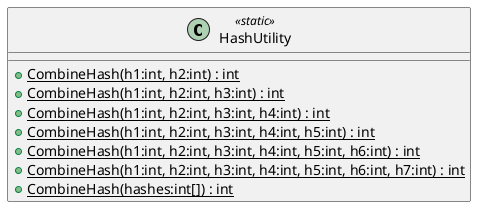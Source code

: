 @startuml
class HashUtility <<static>> {
    + {static} CombineHash(h1:int, h2:int) : int
    + {static} CombineHash(h1:int, h2:int, h3:int) : int
    + {static} CombineHash(h1:int, h2:int, h3:int, h4:int) : int
    + {static} CombineHash(h1:int, h2:int, h3:int, h4:int, h5:int) : int
    + {static} CombineHash(h1:int, h2:int, h3:int, h4:int, h5:int, h6:int) : int
    + {static} CombineHash(h1:int, h2:int, h3:int, h4:int, h5:int, h6:int, h7:int) : int
    + {static} CombineHash(hashes:int[]) : int
}
@enduml
